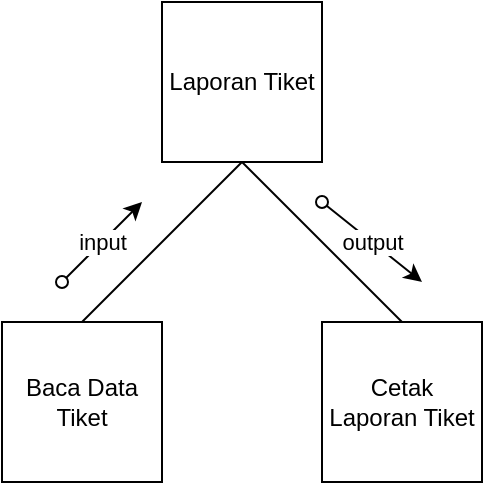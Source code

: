 <mxfile version="23.1.5" type="github" pages="2">
  <diagram name="Page-1" id="HtI5pIquW2iRP8JEWeIP">
    <mxGraphModel dx="1434" dy="774" grid="1" gridSize="10" guides="1" tooltips="1" connect="1" arrows="1" fold="1" page="1" pageScale="1" pageWidth="1100" pageHeight="850" math="0" shadow="0">
      <root>
        <mxCell id="0" />
        <mxCell id="1" parent="0" />
        <mxCell id="7Qs3C3Ygpp_gJc_5n-tw-1" style="rounded=0;orthogonalLoop=1;jettySize=auto;html=1;exitX=0.5;exitY=1;exitDx=0;exitDy=0;entryX=0.5;entryY=0;entryDx=0;entryDy=0;endArrow=none;endFill=0;" parent="1" source="7Qs3C3Ygpp_gJc_5n-tw-2" target="7Qs3C3Ygpp_gJc_5n-tw-5" edge="1">
          <mxGeometry relative="1" as="geometry" />
        </mxCell>
        <mxCell id="7Qs3C3Ygpp_gJc_5n-tw-2" value="Laporan Tiket" style="whiteSpace=wrap;html=1;aspect=fixed;" parent="1" vertex="1">
          <mxGeometry x="540" y="140" width="80" height="80" as="geometry" />
        </mxCell>
        <mxCell id="7Qs3C3Ygpp_gJc_5n-tw-3" style="rounded=0;orthogonalLoop=1;jettySize=auto;html=1;exitX=0.5;exitY=0;exitDx=0;exitDy=0;entryX=0.5;entryY=1;entryDx=0;entryDy=0;endArrow=none;endFill=0;" parent="1" source="7Qs3C3Ygpp_gJc_5n-tw-4" target="7Qs3C3Ygpp_gJc_5n-tw-2" edge="1">
          <mxGeometry relative="1" as="geometry" />
        </mxCell>
        <mxCell id="7Qs3C3Ygpp_gJc_5n-tw-4" value="Baca Data Tiket" style="whiteSpace=wrap;html=1;aspect=fixed;" parent="1" vertex="1">
          <mxGeometry x="460" y="300" width="80" height="80" as="geometry" />
        </mxCell>
        <mxCell id="7Qs3C3Ygpp_gJc_5n-tw-5" value="Cetak Laporan Tiket" style="whiteSpace=wrap;html=1;aspect=fixed;" parent="1" vertex="1">
          <mxGeometry x="620" y="300" width="80" height="80" as="geometry" />
        </mxCell>
        <mxCell id="7Qs3C3Ygpp_gJc_5n-tw-6" value="" style="endArrow=classic;html=1;rounded=0;startArrow=oval;startFill=0;" parent="1" edge="1">
          <mxGeometry relative="1" as="geometry">
            <mxPoint x="490" y="280" as="sourcePoint" />
            <mxPoint x="530" y="240" as="targetPoint" />
          </mxGeometry>
        </mxCell>
        <mxCell id="7Qs3C3Ygpp_gJc_5n-tw-7" value="input" style="edgeLabel;resizable=0;html=1;align=center;verticalAlign=middle;" parent="7Qs3C3Ygpp_gJc_5n-tw-6" connectable="0" vertex="1">
          <mxGeometry relative="1" as="geometry" />
        </mxCell>
        <mxCell id="7Qs3C3Ygpp_gJc_5n-tw-8" value="" style="endArrow=classic;html=1;rounded=0;startArrow=oval;startFill=0;" parent="1" edge="1">
          <mxGeometry relative="1" as="geometry">
            <mxPoint x="620" y="240" as="sourcePoint" />
            <mxPoint x="670" y="280" as="targetPoint" />
          </mxGeometry>
        </mxCell>
        <mxCell id="7Qs3C3Ygpp_gJc_5n-tw-9" value="output" style="edgeLabel;resizable=0;html=1;align=center;verticalAlign=middle;" parent="7Qs3C3Ygpp_gJc_5n-tw-8" connectable="0" vertex="1">
          <mxGeometry relative="1" as="geometry" />
        </mxCell>
      </root>
    </mxGraphModel>
  </diagram>
  <diagram id="D_EbL7XplUKmPSCjARsj" name="after revisi">
    <mxGraphModel dx="844" dy="455" grid="1" gridSize="10" guides="1" tooltips="1" connect="1" arrows="1" fold="1" page="1" pageScale="1" pageWidth="1100" pageHeight="850" math="0" shadow="0">
      <root>
        <mxCell id="0" />
        <mxCell id="1" parent="0" />
        <mxCell id="bch_ADAgTUJzIN0CzgIY-5" style="rounded=0;orthogonalLoop=1;jettySize=auto;html=1;exitX=0.75;exitY=1;exitDx=0;exitDy=0;entryX=0.5;entryY=0;entryDx=0;entryDy=0;endArrow=classic;endFill=1;" edge="1" parent="1" source="bch_ADAgTUJzIN0CzgIY-7" target="bch_ADAgTUJzIN0CzgIY-10">
          <mxGeometry relative="1" as="geometry" />
        </mxCell>
        <mxCell id="bch_ADAgTUJzIN0CzgIY-7" value="Proses Laporan Tiket" style="whiteSpace=wrap;html=1;aspect=fixed;" vertex="1" parent="1">
          <mxGeometry x="540" y="140" width="80" height="80" as="geometry" />
        </mxCell>
        <mxCell id="bch_ADAgTUJzIN0CzgIY-8" style="rounded=0;orthogonalLoop=1;jettySize=auto;html=1;exitX=0.5;exitY=0;exitDx=0;exitDy=0;entryX=0.25;entryY=1;entryDx=0;entryDy=0;endArrow=none;endFill=0;startArrow=classic;startFill=1;" edge="1" parent="1" source="bch_ADAgTUJzIN0CzgIY-9" target="bch_ADAgTUJzIN0CzgIY-7">
          <mxGeometry relative="1" as="geometry" />
        </mxCell>
        <mxCell id="bch_ADAgTUJzIN0CzgIY-9" value="Baca Data Tiket" style="whiteSpace=wrap;html=1;aspect=fixed;" vertex="1" parent="1">
          <mxGeometry x="400" y="300" width="80" height="80" as="geometry" />
        </mxCell>
        <mxCell id="bch_ADAgTUJzIN0CzgIY-10" value="Cetak Laporan Tiket" style="whiteSpace=wrap;html=1;aspect=fixed;" vertex="1" parent="1">
          <mxGeometry x="670" y="300" width="80" height="80" as="geometry" />
        </mxCell>
        <mxCell id="bch_ADAgTUJzIN0CzgIY-11" value="" style="endArrow=classic;html=1;rounded=0;startArrow=oval;startFill=0;" edge="1" parent="1">
          <mxGeometry relative="1" as="geometry">
            <mxPoint x="490" y="290" as="sourcePoint" />
            <mxPoint x="540" y="260" as="targetPoint" />
          </mxGeometry>
        </mxCell>
        <mxCell id="bch_ADAgTUJzIN0CzgIY-12" value="data tiket" style="edgeLabel;resizable=0;html=1;align=center;verticalAlign=middle;" connectable="0" vertex="1" parent="bch_ADAgTUJzIN0CzgIY-11">
          <mxGeometry relative="1" as="geometry" />
        </mxCell>
        <mxCell id="bch_ADAgTUJzIN0CzgIY-13" value="" style="endArrow=classic;html=1;rounded=0;startArrow=oval;startFill=0;" edge="1" parent="1">
          <mxGeometry relative="1" as="geometry">
            <mxPoint x="640" y="230" as="sourcePoint" />
            <mxPoint x="690" y="270" as="targetPoint" />
          </mxGeometry>
        </mxCell>
        <mxCell id="bch_ADAgTUJzIN0CzgIY-14" value="data tiket" style="edgeLabel;resizable=0;html=1;align=center;verticalAlign=middle;" connectable="0" vertex="1" parent="bch_ADAgTUJzIN0CzgIY-13">
          <mxGeometry relative="1" as="geometry" />
        </mxCell>
        <mxCell id="bch_ADAgTUJzIN0CzgIY-39" value="" style="endArrow=classic;html=1;rounded=0;startArrow=oval;startFill=0;" edge="1" parent="1">
          <mxGeometry relative="1" as="geometry">
            <mxPoint x="510" y="230" as="sourcePoint" />
            <mxPoint x="460" y="270" as="targetPoint" />
          </mxGeometry>
        </mxCell>
        <mxCell id="bch_ADAgTUJzIN0CzgIY-40" value="periode" style="edgeLabel;resizable=0;html=1;align=center;verticalAlign=middle;" connectable="0" vertex="1" parent="bch_ADAgTUJzIN0CzgIY-39">
          <mxGeometry relative="1" as="geometry" />
        </mxCell>
        <mxCell id="bch_ADAgTUJzIN0CzgIY-41" value="" style="endArrow=classic;html=1;rounded=0;startArrow=oval;startFill=1;" edge="1" parent="1">
          <mxGeometry relative="1" as="geometry">
            <mxPoint x="500" y="220" as="sourcePoint" />
            <mxPoint x="450" y="260" as="targetPoint" />
          </mxGeometry>
        </mxCell>
        <mxCell id="bch_ADAgTUJzIN0CzgIY-42" value="filter" style="edgeLabel;resizable=0;html=1;align=center;verticalAlign=middle;" connectable="0" vertex="1" parent="bch_ADAgTUJzIN0CzgIY-41">
          <mxGeometry relative="1" as="geometry">
            <mxPoint y="-6" as="offset" />
          </mxGeometry>
        </mxCell>
      </root>
    </mxGraphModel>
  </diagram>
</mxfile>
